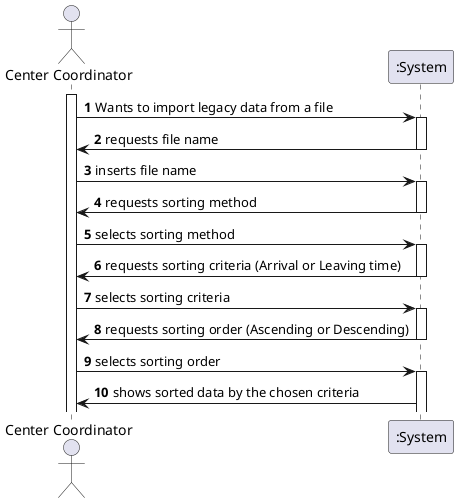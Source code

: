 @startuml
'https://plantuml.com/sequence-diagram

autonumber

actor "Center Coordinator" as CC

activate CC
CC -> ":System": Wants to import legacy data from a file
activate ":System"
CC <- ":System": requests file name
deactivate ":System"
CC -> ":System": inserts file name
activate ":System"
CC <- ":System": requests sorting method
deactivate ":System"
CC -> ":System": selects sorting method
activate ":System"
CC <- ":System": requests sorting criteria (Arrival or Leaving time)
deactivate ":System"
CC -> ":System": selects sorting criteria
activate ":System"
CC <- ":System": requests sorting order (Ascending or Descending)
deactivate ":System"
CC -> ":System": selects sorting order
activate ":System"
CC <- ":System": shows sorted data by the chosen criteria


@enduml